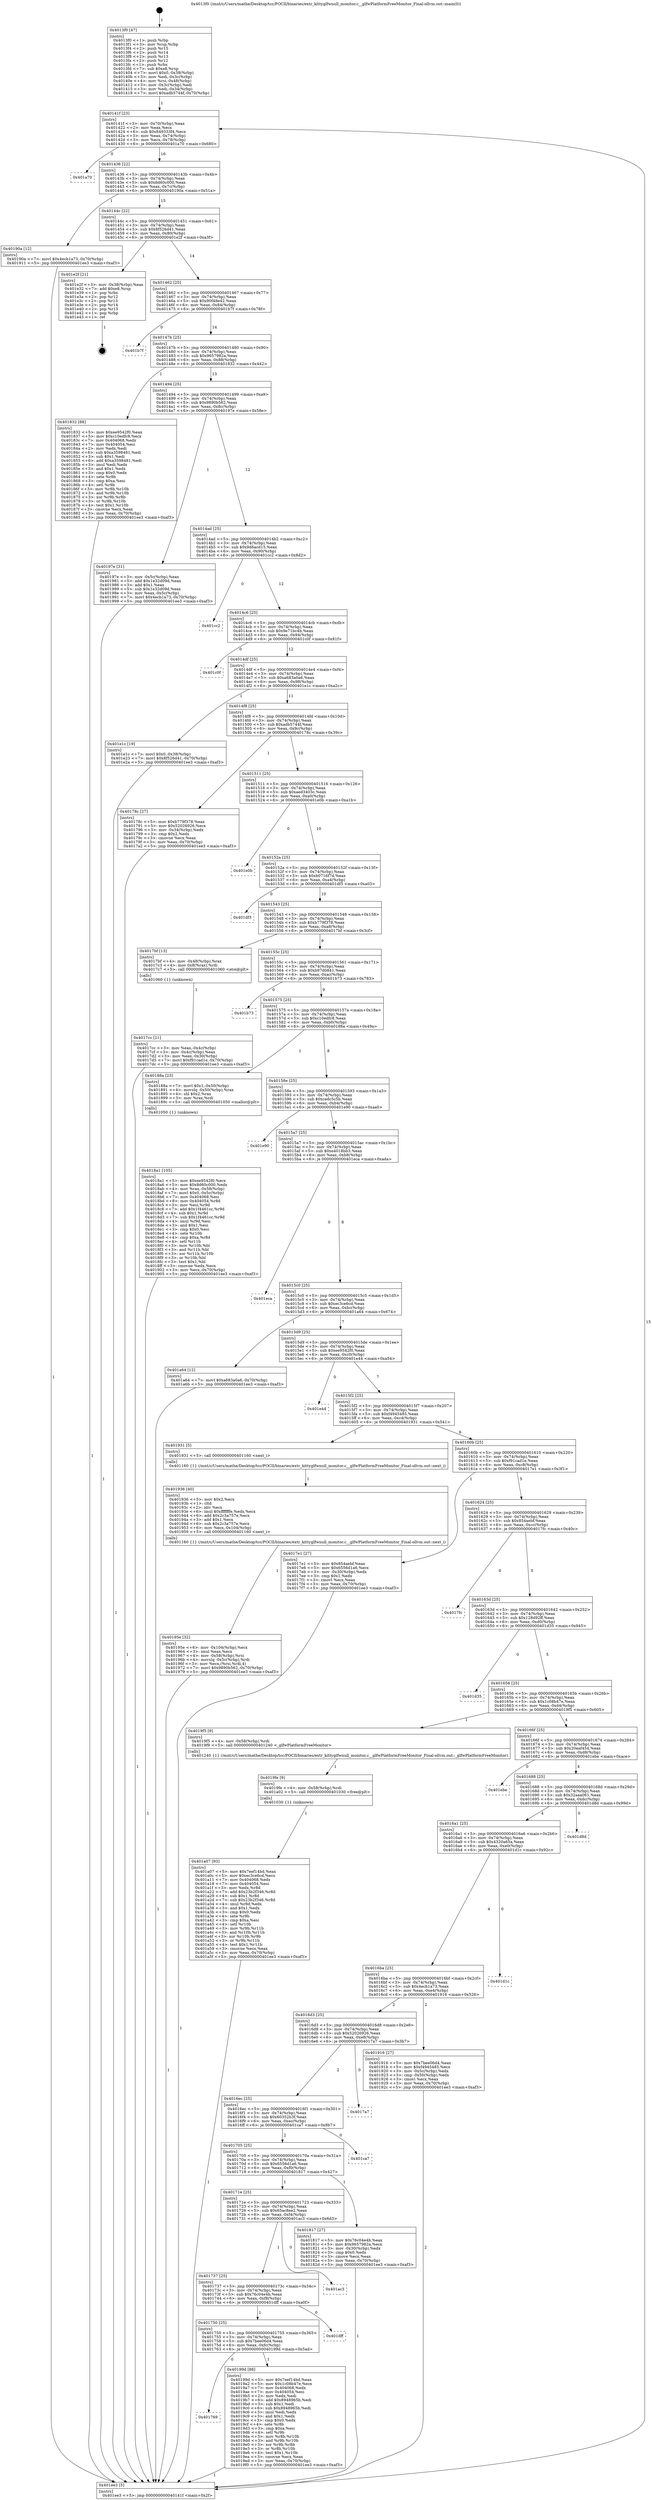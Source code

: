 digraph "0x4013f0" {
  label = "0x4013f0 (/mnt/c/Users/mathe/Desktop/tcc/POCII/binaries/extr_kittyglfwnull_monitor.c__glfwPlatformFreeMonitor_Final-ollvm.out::main(0))"
  labelloc = "t"
  node[shape=record]

  Entry [label="",width=0.3,height=0.3,shape=circle,fillcolor=black,style=filled]
  "0x40141f" [label="{
     0x40141f [23]\l
     | [instrs]\l
     &nbsp;&nbsp;0x40141f \<+3\>: mov -0x70(%rbp),%eax\l
     &nbsp;&nbsp;0x401422 \<+2\>: mov %eax,%ecx\l
     &nbsp;&nbsp;0x401424 \<+6\>: sub $0x849333f4,%ecx\l
     &nbsp;&nbsp;0x40142a \<+3\>: mov %eax,-0x74(%rbp)\l
     &nbsp;&nbsp;0x40142d \<+3\>: mov %ecx,-0x78(%rbp)\l
     &nbsp;&nbsp;0x401430 \<+6\>: je 0000000000401a70 \<main+0x680\>\l
  }"]
  "0x401a70" [label="{
     0x401a70\l
  }", style=dashed]
  "0x401436" [label="{
     0x401436 [22]\l
     | [instrs]\l
     &nbsp;&nbsp;0x401436 \<+5\>: jmp 000000000040143b \<main+0x4b\>\l
     &nbsp;&nbsp;0x40143b \<+3\>: mov -0x74(%rbp),%eax\l
     &nbsp;&nbsp;0x40143e \<+5\>: sub $0x8d60c000,%eax\l
     &nbsp;&nbsp;0x401443 \<+3\>: mov %eax,-0x7c(%rbp)\l
     &nbsp;&nbsp;0x401446 \<+6\>: je 000000000040190a \<main+0x51a\>\l
  }"]
  Exit [label="",width=0.3,height=0.3,shape=circle,fillcolor=black,style=filled,peripheries=2]
  "0x40190a" [label="{
     0x40190a [12]\l
     | [instrs]\l
     &nbsp;&nbsp;0x40190a \<+7\>: movl $0x4ecb1a73,-0x70(%rbp)\l
     &nbsp;&nbsp;0x401911 \<+5\>: jmp 0000000000401ee3 \<main+0xaf3\>\l
  }"]
  "0x40144c" [label="{
     0x40144c [22]\l
     | [instrs]\l
     &nbsp;&nbsp;0x40144c \<+5\>: jmp 0000000000401451 \<main+0x61\>\l
     &nbsp;&nbsp;0x401451 \<+3\>: mov -0x74(%rbp),%eax\l
     &nbsp;&nbsp;0x401454 \<+5\>: sub $0x8f526d41,%eax\l
     &nbsp;&nbsp;0x401459 \<+3\>: mov %eax,-0x80(%rbp)\l
     &nbsp;&nbsp;0x40145c \<+6\>: je 0000000000401e2f \<main+0xa3f\>\l
  }"]
  "0x401a07" [label="{
     0x401a07 [93]\l
     | [instrs]\l
     &nbsp;&nbsp;0x401a07 \<+5\>: mov $0x7eef14bd,%eax\l
     &nbsp;&nbsp;0x401a0c \<+5\>: mov $0xec3ce6cd,%ecx\l
     &nbsp;&nbsp;0x401a11 \<+7\>: mov 0x404068,%edx\l
     &nbsp;&nbsp;0x401a18 \<+7\>: mov 0x404054,%esi\l
     &nbsp;&nbsp;0x401a1f \<+3\>: mov %edx,%r8d\l
     &nbsp;&nbsp;0x401a22 \<+7\>: add $0x23b2f346,%r8d\l
     &nbsp;&nbsp;0x401a29 \<+4\>: sub $0x1,%r8d\l
     &nbsp;&nbsp;0x401a2d \<+7\>: sub $0x23b2f346,%r8d\l
     &nbsp;&nbsp;0x401a34 \<+4\>: imul %r8d,%edx\l
     &nbsp;&nbsp;0x401a38 \<+3\>: and $0x1,%edx\l
     &nbsp;&nbsp;0x401a3b \<+3\>: cmp $0x0,%edx\l
     &nbsp;&nbsp;0x401a3e \<+4\>: sete %r9b\l
     &nbsp;&nbsp;0x401a42 \<+3\>: cmp $0xa,%esi\l
     &nbsp;&nbsp;0x401a45 \<+4\>: setl %r10b\l
     &nbsp;&nbsp;0x401a49 \<+3\>: mov %r9b,%r11b\l
     &nbsp;&nbsp;0x401a4c \<+3\>: and %r10b,%r11b\l
     &nbsp;&nbsp;0x401a4f \<+3\>: xor %r10b,%r9b\l
     &nbsp;&nbsp;0x401a52 \<+3\>: or %r9b,%r11b\l
     &nbsp;&nbsp;0x401a55 \<+4\>: test $0x1,%r11b\l
     &nbsp;&nbsp;0x401a59 \<+3\>: cmovne %ecx,%eax\l
     &nbsp;&nbsp;0x401a5c \<+3\>: mov %eax,-0x70(%rbp)\l
     &nbsp;&nbsp;0x401a5f \<+5\>: jmp 0000000000401ee3 \<main+0xaf3\>\l
  }"]
  "0x401e2f" [label="{
     0x401e2f [21]\l
     | [instrs]\l
     &nbsp;&nbsp;0x401e2f \<+3\>: mov -0x38(%rbp),%eax\l
     &nbsp;&nbsp;0x401e32 \<+7\>: add $0xe8,%rsp\l
     &nbsp;&nbsp;0x401e39 \<+1\>: pop %rbx\l
     &nbsp;&nbsp;0x401e3a \<+2\>: pop %r12\l
     &nbsp;&nbsp;0x401e3c \<+2\>: pop %r13\l
     &nbsp;&nbsp;0x401e3e \<+2\>: pop %r14\l
     &nbsp;&nbsp;0x401e40 \<+2\>: pop %r15\l
     &nbsp;&nbsp;0x401e42 \<+1\>: pop %rbp\l
     &nbsp;&nbsp;0x401e43 \<+1\>: ret\l
  }"]
  "0x401462" [label="{
     0x401462 [25]\l
     | [instrs]\l
     &nbsp;&nbsp;0x401462 \<+5\>: jmp 0000000000401467 \<main+0x77\>\l
     &nbsp;&nbsp;0x401467 \<+3\>: mov -0x74(%rbp),%eax\l
     &nbsp;&nbsp;0x40146a \<+5\>: sub $0x90f48e42,%eax\l
     &nbsp;&nbsp;0x40146f \<+6\>: mov %eax,-0x84(%rbp)\l
     &nbsp;&nbsp;0x401475 \<+6\>: je 0000000000401b7f \<main+0x78f\>\l
  }"]
  "0x4019fe" [label="{
     0x4019fe [9]\l
     | [instrs]\l
     &nbsp;&nbsp;0x4019fe \<+4\>: mov -0x58(%rbp),%rdi\l
     &nbsp;&nbsp;0x401a02 \<+5\>: call 0000000000401030 \<free@plt\>\l
     | [calls]\l
     &nbsp;&nbsp;0x401030 \{1\} (unknown)\l
  }"]
  "0x401b7f" [label="{
     0x401b7f\l
  }", style=dashed]
  "0x40147b" [label="{
     0x40147b [25]\l
     | [instrs]\l
     &nbsp;&nbsp;0x40147b \<+5\>: jmp 0000000000401480 \<main+0x90\>\l
     &nbsp;&nbsp;0x401480 \<+3\>: mov -0x74(%rbp),%eax\l
     &nbsp;&nbsp;0x401483 \<+5\>: sub $0x9657982a,%eax\l
     &nbsp;&nbsp;0x401488 \<+6\>: mov %eax,-0x88(%rbp)\l
     &nbsp;&nbsp;0x40148e \<+6\>: je 0000000000401832 \<main+0x442\>\l
  }"]
  "0x401769" [label="{
     0x401769\l
  }", style=dashed]
  "0x401832" [label="{
     0x401832 [88]\l
     | [instrs]\l
     &nbsp;&nbsp;0x401832 \<+5\>: mov $0xee9542f0,%eax\l
     &nbsp;&nbsp;0x401837 \<+5\>: mov $0xc10edfc8,%ecx\l
     &nbsp;&nbsp;0x40183c \<+7\>: mov 0x404068,%edx\l
     &nbsp;&nbsp;0x401843 \<+7\>: mov 0x404054,%esi\l
     &nbsp;&nbsp;0x40184a \<+2\>: mov %edx,%edi\l
     &nbsp;&nbsp;0x40184c \<+6\>: sub $0xa3598481,%edi\l
     &nbsp;&nbsp;0x401852 \<+3\>: sub $0x1,%edi\l
     &nbsp;&nbsp;0x401855 \<+6\>: add $0xa3598481,%edi\l
     &nbsp;&nbsp;0x40185b \<+3\>: imul %edi,%edx\l
     &nbsp;&nbsp;0x40185e \<+3\>: and $0x1,%edx\l
     &nbsp;&nbsp;0x401861 \<+3\>: cmp $0x0,%edx\l
     &nbsp;&nbsp;0x401864 \<+4\>: sete %r8b\l
     &nbsp;&nbsp;0x401868 \<+3\>: cmp $0xa,%esi\l
     &nbsp;&nbsp;0x40186b \<+4\>: setl %r9b\l
     &nbsp;&nbsp;0x40186f \<+3\>: mov %r8b,%r10b\l
     &nbsp;&nbsp;0x401872 \<+3\>: and %r9b,%r10b\l
     &nbsp;&nbsp;0x401875 \<+3\>: xor %r9b,%r8b\l
     &nbsp;&nbsp;0x401878 \<+3\>: or %r8b,%r10b\l
     &nbsp;&nbsp;0x40187b \<+4\>: test $0x1,%r10b\l
     &nbsp;&nbsp;0x40187f \<+3\>: cmovne %ecx,%eax\l
     &nbsp;&nbsp;0x401882 \<+3\>: mov %eax,-0x70(%rbp)\l
     &nbsp;&nbsp;0x401885 \<+5\>: jmp 0000000000401ee3 \<main+0xaf3\>\l
  }"]
  "0x401494" [label="{
     0x401494 [25]\l
     | [instrs]\l
     &nbsp;&nbsp;0x401494 \<+5\>: jmp 0000000000401499 \<main+0xa9\>\l
     &nbsp;&nbsp;0x401499 \<+3\>: mov -0x74(%rbp),%eax\l
     &nbsp;&nbsp;0x40149c \<+5\>: sub $0x9890b562,%eax\l
     &nbsp;&nbsp;0x4014a1 \<+6\>: mov %eax,-0x8c(%rbp)\l
     &nbsp;&nbsp;0x4014a7 \<+6\>: je 000000000040197e \<main+0x58e\>\l
  }"]
  "0x40199d" [label="{
     0x40199d [88]\l
     | [instrs]\l
     &nbsp;&nbsp;0x40199d \<+5\>: mov $0x7eef14bd,%eax\l
     &nbsp;&nbsp;0x4019a2 \<+5\>: mov $0x1c08b47e,%ecx\l
     &nbsp;&nbsp;0x4019a7 \<+7\>: mov 0x404068,%edx\l
     &nbsp;&nbsp;0x4019ae \<+7\>: mov 0x404054,%esi\l
     &nbsp;&nbsp;0x4019b5 \<+2\>: mov %edx,%edi\l
     &nbsp;&nbsp;0x4019b7 \<+6\>: add $0x8948965b,%edi\l
     &nbsp;&nbsp;0x4019bd \<+3\>: sub $0x1,%edi\l
     &nbsp;&nbsp;0x4019c0 \<+6\>: sub $0x8948965b,%edi\l
     &nbsp;&nbsp;0x4019c6 \<+3\>: imul %edi,%edx\l
     &nbsp;&nbsp;0x4019c9 \<+3\>: and $0x1,%edx\l
     &nbsp;&nbsp;0x4019cc \<+3\>: cmp $0x0,%edx\l
     &nbsp;&nbsp;0x4019cf \<+4\>: sete %r8b\l
     &nbsp;&nbsp;0x4019d3 \<+3\>: cmp $0xa,%esi\l
     &nbsp;&nbsp;0x4019d6 \<+4\>: setl %r9b\l
     &nbsp;&nbsp;0x4019da \<+3\>: mov %r8b,%r10b\l
     &nbsp;&nbsp;0x4019dd \<+3\>: and %r9b,%r10b\l
     &nbsp;&nbsp;0x4019e0 \<+3\>: xor %r9b,%r8b\l
     &nbsp;&nbsp;0x4019e3 \<+3\>: or %r8b,%r10b\l
     &nbsp;&nbsp;0x4019e6 \<+4\>: test $0x1,%r10b\l
     &nbsp;&nbsp;0x4019ea \<+3\>: cmovne %ecx,%eax\l
     &nbsp;&nbsp;0x4019ed \<+3\>: mov %eax,-0x70(%rbp)\l
     &nbsp;&nbsp;0x4019f0 \<+5\>: jmp 0000000000401ee3 \<main+0xaf3\>\l
  }"]
  "0x40197e" [label="{
     0x40197e [31]\l
     | [instrs]\l
     &nbsp;&nbsp;0x40197e \<+3\>: mov -0x5c(%rbp),%eax\l
     &nbsp;&nbsp;0x401981 \<+5\>: add $0x1e32d09d,%eax\l
     &nbsp;&nbsp;0x401986 \<+3\>: add $0x1,%eax\l
     &nbsp;&nbsp;0x401989 \<+5\>: sub $0x1e32d09d,%eax\l
     &nbsp;&nbsp;0x40198e \<+3\>: mov %eax,-0x5c(%rbp)\l
     &nbsp;&nbsp;0x401991 \<+7\>: movl $0x4ecb1a73,-0x70(%rbp)\l
     &nbsp;&nbsp;0x401998 \<+5\>: jmp 0000000000401ee3 \<main+0xaf3\>\l
  }"]
  "0x4014ad" [label="{
     0x4014ad [25]\l
     | [instrs]\l
     &nbsp;&nbsp;0x4014ad \<+5\>: jmp 00000000004014b2 \<main+0xc2\>\l
     &nbsp;&nbsp;0x4014b2 \<+3\>: mov -0x74(%rbp),%eax\l
     &nbsp;&nbsp;0x4014b5 \<+5\>: sub $0x9d6acd15,%eax\l
     &nbsp;&nbsp;0x4014ba \<+6\>: mov %eax,-0x90(%rbp)\l
     &nbsp;&nbsp;0x4014c0 \<+6\>: je 0000000000401cc2 \<main+0x8d2\>\l
  }"]
  "0x401750" [label="{
     0x401750 [25]\l
     | [instrs]\l
     &nbsp;&nbsp;0x401750 \<+5\>: jmp 0000000000401755 \<main+0x365\>\l
     &nbsp;&nbsp;0x401755 \<+3\>: mov -0x74(%rbp),%eax\l
     &nbsp;&nbsp;0x401758 \<+5\>: sub $0x7bee06d4,%eax\l
     &nbsp;&nbsp;0x40175d \<+6\>: mov %eax,-0xfc(%rbp)\l
     &nbsp;&nbsp;0x401763 \<+6\>: je 000000000040199d \<main+0x5ad\>\l
  }"]
  "0x401cc2" [label="{
     0x401cc2\l
  }", style=dashed]
  "0x4014c6" [label="{
     0x4014c6 [25]\l
     | [instrs]\l
     &nbsp;&nbsp;0x4014c6 \<+5\>: jmp 00000000004014cb \<main+0xdb\>\l
     &nbsp;&nbsp;0x4014cb \<+3\>: mov -0x74(%rbp),%eax\l
     &nbsp;&nbsp;0x4014ce \<+5\>: sub $0x9e71bc4b,%eax\l
     &nbsp;&nbsp;0x4014d3 \<+6\>: mov %eax,-0x94(%rbp)\l
     &nbsp;&nbsp;0x4014d9 \<+6\>: je 0000000000401c0f \<main+0x81f\>\l
  }"]
  "0x401dff" [label="{
     0x401dff\l
  }", style=dashed]
  "0x401c0f" [label="{
     0x401c0f\l
  }", style=dashed]
  "0x4014df" [label="{
     0x4014df [25]\l
     | [instrs]\l
     &nbsp;&nbsp;0x4014df \<+5\>: jmp 00000000004014e4 \<main+0xf4\>\l
     &nbsp;&nbsp;0x4014e4 \<+3\>: mov -0x74(%rbp),%eax\l
     &nbsp;&nbsp;0x4014e7 \<+5\>: sub $0xa683a0a6,%eax\l
     &nbsp;&nbsp;0x4014ec \<+6\>: mov %eax,-0x98(%rbp)\l
     &nbsp;&nbsp;0x4014f2 \<+6\>: je 0000000000401e1c \<main+0xa2c\>\l
  }"]
  "0x401737" [label="{
     0x401737 [25]\l
     | [instrs]\l
     &nbsp;&nbsp;0x401737 \<+5\>: jmp 000000000040173c \<main+0x34c\>\l
     &nbsp;&nbsp;0x40173c \<+3\>: mov -0x74(%rbp),%eax\l
     &nbsp;&nbsp;0x40173f \<+5\>: sub $0x76c04e4b,%eax\l
     &nbsp;&nbsp;0x401744 \<+6\>: mov %eax,-0xf8(%rbp)\l
     &nbsp;&nbsp;0x40174a \<+6\>: je 0000000000401dff \<main+0xa0f\>\l
  }"]
  "0x401e1c" [label="{
     0x401e1c [19]\l
     | [instrs]\l
     &nbsp;&nbsp;0x401e1c \<+7\>: movl $0x0,-0x38(%rbp)\l
     &nbsp;&nbsp;0x401e23 \<+7\>: movl $0x8f526d41,-0x70(%rbp)\l
     &nbsp;&nbsp;0x401e2a \<+5\>: jmp 0000000000401ee3 \<main+0xaf3\>\l
  }"]
  "0x4014f8" [label="{
     0x4014f8 [25]\l
     | [instrs]\l
     &nbsp;&nbsp;0x4014f8 \<+5\>: jmp 00000000004014fd \<main+0x10d\>\l
     &nbsp;&nbsp;0x4014fd \<+3\>: mov -0x74(%rbp),%eax\l
     &nbsp;&nbsp;0x401500 \<+5\>: sub $0xadb5744f,%eax\l
     &nbsp;&nbsp;0x401505 \<+6\>: mov %eax,-0x9c(%rbp)\l
     &nbsp;&nbsp;0x40150b \<+6\>: je 000000000040178c \<main+0x39c\>\l
  }"]
  "0x401ac3" [label="{
     0x401ac3\l
  }", style=dashed]
  "0x40178c" [label="{
     0x40178c [27]\l
     | [instrs]\l
     &nbsp;&nbsp;0x40178c \<+5\>: mov $0xb779f378,%eax\l
     &nbsp;&nbsp;0x401791 \<+5\>: mov $0x52026926,%ecx\l
     &nbsp;&nbsp;0x401796 \<+3\>: mov -0x34(%rbp),%edx\l
     &nbsp;&nbsp;0x401799 \<+3\>: cmp $0x2,%edx\l
     &nbsp;&nbsp;0x40179c \<+3\>: cmovne %ecx,%eax\l
     &nbsp;&nbsp;0x40179f \<+3\>: mov %eax,-0x70(%rbp)\l
     &nbsp;&nbsp;0x4017a2 \<+5\>: jmp 0000000000401ee3 \<main+0xaf3\>\l
  }"]
  "0x401511" [label="{
     0x401511 [25]\l
     | [instrs]\l
     &nbsp;&nbsp;0x401511 \<+5\>: jmp 0000000000401516 \<main+0x126\>\l
     &nbsp;&nbsp;0x401516 \<+3\>: mov -0x74(%rbp),%eax\l
     &nbsp;&nbsp;0x401519 \<+5\>: sub $0xaed3403c,%eax\l
     &nbsp;&nbsp;0x40151e \<+6\>: mov %eax,-0xa0(%rbp)\l
     &nbsp;&nbsp;0x401524 \<+6\>: je 0000000000401e0b \<main+0xa1b\>\l
  }"]
  "0x401ee3" [label="{
     0x401ee3 [5]\l
     | [instrs]\l
     &nbsp;&nbsp;0x401ee3 \<+5\>: jmp 000000000040141f \<main+0x2f\>\l
  }"]
  "0x4013f0" [label="{
     0x4013f0 [47]\l
     | [instrs]\l
     &nbsp;&nbsp;0x4013f0 \<+1\>: push %rbp\l
     &nbsp;&nbsp;0x4013f1 \<+3\>: mov %rsp,%rbp\l
     &nbsp;&nbsp;0x4013f4 \<+2\>: push %r15\l
     &nbsp;&nbsp;0x4013f6 \<+2\>: push %r14\l
     &nbsp;&nbsp;0x4013f8 \<+2\>: push %r13\l
     &nbsp;&nbsp;0x4013fa \<+2\>: push %r12\l
     &nbsp;&nbsp;0x4013fc \<+1\>: push %rbx\l
     &nbsp;&nbsp;0x4013fd \<+7\>: sub $0xe8,%rsp\l
     &nbsp;&nbsp;0x401404 \<+7\>: movl $0x0,-0x38(%rbp)\l
     &nbsp;&nbsp;0x40140b \<+3\>: mov %edi,-0x3c(%rbp)\l
     &nbsp;&nbsp;0x40140e \<+4\>: mov %rsi,-0x48(%rbp)\l
     &nbsp;&nbsp;0x401412 \<+3\>: mov -0x3c(%rbp),%edi\l
     &nbsp;&nbsp;0x401415 \<+3\>: mov %edi,-0x34(%rbp)\l
     &nbsp;&nbsp;0x401418 \<+7\>: movl $0xadb5744f,-0x70(%rbp)\l
  }"]
  "0x40195e" [label="{
     0x40195e [32]\l
     | [instrs]\l
     &nbsp;&nbsp;0x40195e \<+6\>: mov -0x104(%rbp),%ecx\l
     &nbsp;&nbsp;0x401964 \<+3\>: imul %eax,%ecx\l
     &nbsp;&nbsp;0x401967 \<+4\>: mov -0x58(%rbp),%rsi\l
     &nbsp;&nbsp;0x40196b \<+4\>: movslq -0x5c(%rbp),%rdi\l
     &nbsp;&nbsp;0x40196f \<+3\>: mov %ecx,(%rsi,%rdi,4)\l
     &nbsp;&nbsp;0x401972 \<+7\>: movl $0x9890b562,-0x70(%rbp)\l
     &nbsp;&nbsp;0x401979 \<+5\>: jmp 0000000000401ee3 \<main+0xaf3\>\l
  }"]
  "0x401e0b" [label="{
     0x401e0b\l
  }", style=dashed]
  "0x40152a" [label="{
     0x40152a [25]\l
     | [instrs]\l
     &nbsp;&nbsp;0x40152a \<+5\>: jmp 000000000040152f \<main+0x13f\>\l
     &nbsp;&nbsp;0x40152f \<+3\>: mov -0x74(%rbp),%eax\l
     &nbsp;&nbsp;0x401532 \<+5\>: sub $0xb0716f7d,%eax\l
     &nbsp;&nbsp;0x401537 \<+6\>: mov %eax,-0xa4(%rbp)\l
     &nbsp;&nbsp;0x40153d \<+6\>: je 0000000000401df3 \<main+0xa03\>\l
  }"]
  "0x401936" [label="{
     0x401936 [40]\l
     | [instrs]\l
     &nbsp;&nbsp;0x401936 \<+5\>: mov $0x2,%ecx\l
     &nbsp;&nbsp;0x40193b \<+1\>: cltd\l
     &nbsp;&nbsp;0x40193c \<+2\>: idiv %ecx\l
     &nbsp;&nbsp;0x40193e \<+6\>: imul $0xfffffffe,%edx,%ecx\l
     &nbsp;&nbsp;0x401944 \<+6\>: add $0x2c3a757e,%ecx\l
     &nbsp;&nbsp;0x40194a \<+3\>: add $0x1,%ecx\l
     &nbsp;&nbsp;0x40194d \<+6\>: sub $0x2c3a757e,%ecx\l
     &nbsp;&nbsp;0x401953 \<+6\>: mov %ecx,-0x104(%rbp)\l
     &nbsp;&nbsp;0x401959 \<+5\>: call 0000000000401160 \<next_i\>\l
     | [calls]\l
     &nbsp;&nbsp;0x401160 \{1\} (/mnt/c/Users/mathe/Desktop/tcc/POCII/binaries/extr_kittyglfwnull_monitor.c__glfwPlatformFreeMonitor_Final-ollvm.out::next_i)\l
  }"]
  "0x401df3" [label="{
     0x401df3\l
  }", style=dashed]
  "0x401543" [label="{
     0x401543 [25]\l
     | [instrs]\l
     &nbsp;&nbsp;0x401543 \<+5\>: jmp 0000000000401548 \<main+0x158\>\l
     &nbsp;&nbsp;0x401548 \<+3\>: mov -0x74(%rbp),%eax\l
     &nbsp;&nbsp;0x40154b \<+5\>: sub $0xb779f378,%eax\l
     &nbsp;&nbsp;0x401550 \<+6\>: mov %eax,-0xa8(%rbp)\l
     &nbsp;&nbsp;0x401556 \<+6\>: je 00000000004017bf \<main+0x3cf\>\l
  }"]
  "0x4018a1" [label="{
     0x4018a1 [105]\l
     | [instrs]\l
     &nbsp;&nbsp;0x4018a1 \<+5\>: mov $0xee9542f0,%ecx\l
     &nbsp;&nbsp;0x4018a6 \<+5\>: mov $0x8d60c000,%edx\l
     &nbsp;&nbsp;0x4018ab \<+4\>: mov %rax,-0x58(%rbp)\l
     &nbsp;&nbsp;0x4018af \<+7\>: movl $0x0,-0x5c(%rbp)\l
     &nbsp;&nbsp;0x4018b6 \<+7\>: mov 0x404068,%esi\l
     &nbsp;&nbsp;0x4018bd \<+8\>: mov 0x404054,%r8d\l
     &nbsp;&nbsp;0x4018c5 \<+3\>: mov %esi,%r9d\l
     &nbsp;&nbsp;0x4018c8 \<+7\>: add $0x1f4461cc,%r9d\l
     &nbsp;&nbsp;0x4018cf \<+4\>: sub $0x1,%r9d\l
     &nbsp;&nbsp;0x4018d3 \<+7\>: sub $0x1f4461cc,%r9d\l
     &nbsp;&nbsp;0x4018da \<+4\>: imul %r9d,%esi\l
     &nbsp;&nbsp;0x4018de \<+3\>: and $0x1,%esi\l
     &nbsp;&nbsp;0x4018e1 \<+3\>: cmp $0x0,%esi\l
     &nbsp;&nbsp;0x4018e4 \<+4\>: sete %r10b\l
     &nbsp;&nbsp;0x4018e8 \<+4\>: cmp $0xa,%r8d\l
     &nbsp;&nbsp;0x4018ec \<+4\>: setl %r11b\l
     &nbsp;&nbsp;0x4018f0 \<+3\>: mov %r10b,%bl\l
     &nbsp;&nbsp;0x4018f3 \<+3\>: and %r11b,%bl\l
     &nbsp;&nbsp;0x4018f6 \<+3\>: xor %r11b,%r10b\l
     &nbsp;&nbsp;0x4018f9 \<+3\>: or %r10b,%bl\l
     &nbsp;&nbsp;0x4018fc \<+3\>: test $0x1,%bl\l
     &nbsp;&nbsp;0x4018ff \<+3\>: cmovne %edx,%ecx\l
     &nbsp;&nbsp;0x401902 \<+3\>: mov %ecx,-0x70(%rbp)\l
     &nbsp;&nbsp;0x401905 \<+5\>: jmp 0000000000401ee3 \<main+0xaf3\>\l
  }"]
  "0x4017bf" [label="{
     0x4017bf [13]\l
     | [instrs]\l
     &nbsp;&nbsp;0x4017bf \<+4\>: mov -0x48(%rbp),%rax\l
     &nbsp;&nbsp;0x4017c3 \<+4\>: mov 0x8(%rax),%rdi\l
     &nbsp;&nbsp;0x4017c7 \<+5\>: call 0000000000401060 \<atoi@plt\>\l
     | [calls]\l
     &nbsp;&nbsp;0x401060 \{1\} (unknown)\l
  }"]
  "0x40155c" [label="{
     0x40155c [25]\l
     | [instrs]\l
     &nbsp;&nbsp;0x40155c \<+5\>: jmp 0000000000401561 \<main+0x171\>\l
     &nbsp;&nbsp;0x401561 \<+3\>: mov -0x74(%rbp),%eax\l
     &nbsp;&nbsp;0x401564 \<+5\>: sub $0xb97d0841,%eax\l
     &nbsp;&nbsp;0x401569 \<+6\>: mov %eax,-0xac(%rbp)\l
     &nbsp;&nbsp;0x40156f \<+6\>: je 0000000000401b73 \<main+0x783\>\l
  }"]
  "0x4017cc" [label="{
     0x4017cc [21]\l
     | [instrs]\l
     &nbsp;&nbsp;0x4017cc \<+3\>: mov %eax,-0x4c(%rbp)\l
     &nbsp;&nbsp;0x4017cf \<+3\>: mov -0x4c(%rbp),%eax\l
     &nbsp;&nbsp;0x4017d2 \<+3\>: mov %eax,-0x30(%rbp)\l
     &nbsp;&nbsp;0x4017d5 \<+7\>: movl $0xf91cad1e,-0x70(%rbp)\l
     &nbsp;&nbsp;0x4017dc \<+5\>: jmp 0000000000401ee3 \<main+0xaf3\>\l
  }"]
  "0x40171e" [label="{
     0x40171e [25]\l
     | [instrs]\l
     &nbsp;&nbsp;0x40171e \<+5\>: jmp 0000000000401723 \<main+0x333\>\l
     &nbsp;&nbsp;0x401723 \<+3\>: mov -0x74(%rbp),%eax\l
     &nbsp;&nbsp;0x401726 \<+5\>: sub $0x65ac8ee2,%eax\l
     &nbsp;&nbsp;0x40172b \<+6\>: mov %eax,-0xf4(%rbp)\l
     &nbsp;&nbsp;0x401731 \<+6\>: je 0000000000401ac3 \<main+0x6d3\>\l
  }"]
  "0x401b73" [label="{
     0x401b73\l
  }", style=dashed]
  "0x401575" [label="{
     0x401575 [25]\l
     | [instrs]\l
     &nbsp;&nbsp;0x401575 \<+5\>: jmp 000000000040157a \<main+0x18a\>\l
     &nbsp;&nbsp;0x40157a \<+3\>: mov -0x74(%rbp),%eax\l
     &nbsp;&nbsp;0x40157d \<+5\>: sub $0xc10edfc8,%eax\l
     &nbsp;&nbsp;0x401582 \<+6\>: mov %eax,-0xb0(%rbp)\l
     &nbsp;&nbsp;0x401588 \<+6\>: je 000000000040188a \<main+0x49a\>\l
  }"]
  "0x401817" [label="{
     0x401817 [27]\l
     | [instrs]\l
     &nbsp;&nbsp;0x401817 \<+5\>: mov $0x76c04e4b,%eax\l
     &nbsp;&nbsp;0x40181c \<+5\>: mov $0x9657982a,%ecx\l
     &nbsp;&nbsp;0x401821 \<+3\>: mov -0x30(%rbp),%edx\l
     &nbsp;&nbsp;0x401824 \<+3\>: cmp $0x0,%edx\l
     &nbsp;&nbsp;0x401827 \<+3\>: cmove %ecx,%eax\l
     &nbsp;&nbsp;0x40182a \<+3\>: mov %eax,-0x70(%rbp)\l
     &nbsp;&nbsp;0x40182d \<+5\>: jmp 0000000000401ee3 \<main+0xaf3\>\l
  }"]
  "0x40188a" [label="{
     0x40188a [23]\l
     | [instrs]\l
     &nbsp;&nbsp;0x40188a \<+7\>: movl $0x1,-0x50(%rbp)\l
     &nbsp;&nbsp;0x401891 \<+4\>: movslq -0x50(%rbp),%rax\l
     &nbsp;&nbsp;0x401895 \<+4\>: shl $0x2,%rax\l
     &nbsp;&nbsp;0x401899 \<+3\>: mov %rax,%rdi\l
     &nbsp;&nbsp;0x40189c \<+5\>: call 0000000000401050 \<malloc@plt\>\l
     | [calls]\l
     &nbsp;&nbsp;0x401050 \{1\} (unknown)\l
  }"]
  "0x40158e" [label="{
     0x40158e [25]\l
     | [instrs]\l
     &nbsp;&nbsp;0x40158e \<+5\>: jmp 0000000000401593 \<main+0x1a3\>\l
     &nbsp;&nbsp;0x401593 \<+3\>: mov -0x74(%rbp),%eax\l
     &nbsp;&nbsp;0x401596 \<+5\>: sub $0xcedc5c5b,%eax\l
     &nbsp;&nbsp;0x40159b \<+6\>: mov %eax,-0xb4(%rbp)\l
     &nbsp;&nbsp;0x4015a1 \<+6\>: je 0000000000401e90 \<main+0xaa0\>\l
  }"]
  "0x401705" [label="{
     0x401705 [25]\l
     | [instrs]\l
     &nbsp;&nbsp;0x401705 \<+5\>: jmp 000000000040170a \<main+0x31a\>\l
     &nbsp;&nbsp;0x40170a \<+3\>: mov -0x74(%rbp),%eax\l
     &nbsp;&nbsp;0x40170d \<+5\>: sub $0x6556d1a6,%eax\l
     &nbsp;&nbsp;0x401712 \<+6\>: mov %eax,-0xf0(%rbp)\l
     &nbsp;&nbsp;0x401718 \<+6\>: je 0000000000401817 \<main+0x427\>\l
  }"]
  "0x401e90" [label="{
     0x401e90\l
  }", style=dashed]
  "0x4015a7" [label="{
     0x4015a7 [25]\l
     | [instrs]\l
     &nbsp;&nbsp;0x4015a7 \<+5\>: jmp 00000000004015ac \<main+0x1bc\>\l
     &nbsp;&nbsp;0x4015ac \<+3\>: mov -0x74(%rbp),%eax\l
     &nbsp;&nbsp;0x4015af \<+5\>: sub $0xe4018bb3,%eax\l
     &nbsp;&nbsp;0x4015b4 \<+6\>: mov %eax,-0xb8(%rbp)\l
     &nbsp;&nbsp;0x4015ba \<+6\>: je 0000000000401eca \<main+0xada\>\l
  }"]
  "0x401ca7" [label="{
     0x401ca7\l
  }", style=dashed]
  "0x401eca" [label="{
     0x401eca\l
  }", style=dashed]
  "0x4015c0" [label="{
     0x4015c0 [25]\l
     | [instrs]\l
     &nbsp;&nbsp;0x4015c0 \<+5\>: jmp 00000000004015c5 \<main+0x1d5\>\l
     &nbsp;&nbsp;0x4015c5 \<+3\>: mov -0x74(%rbp),%eax\l
     &nbsp;&nbsp;0x4015c8 \<+5\>: sub $0xec3ce6cd,%eax\l
     &nbsp;&nbsp;0x4015cd \<+6\>: mov %eax,-0xbc(%rbp)\l
     &nbsp;&nbsp;0x4015d3 \<+6\>: je 0000000000401a64 \<main+0x674\>\l
  }"]
  "0x4016ec" [label="{
     0x4016ec [25]\l
     | [instrs]\l
     &nbsp;&nbsp;0x4016ec \<+5\>: jmp 00000000004016f1 \<main+0x301\>\l
     &nbsp;&nbsp;0x4016f1 \<+3\>: mov -0x74(%rbp),%eax\l
     &nbsp;&nbsp;0x4016f4 \<+5\>: sub $0x60352b3f,%eax\l
     &nbsp;&nbsp;0x4016f9 \<+6\>: mov %eax,-0xec(%rbp)\l
     &nbsp;&nbsp;0x4016ff \<+6\>: je 0000000000401ca7 \<main+0x8b7\>\l
  }"]
  "0x401a64" [label="{
     0x401a64 [12]\l
     | [instrs]\l
     &nbsp;&nbsp;0x401a64 \<+7\>: movl $0xa683a0a6,-0x70(%rbp)\l
     &nbsp;&nbsp;0x401a6b \<+5\>: jmp 0000000000401ee3 \<main+0xaf3\>\l
  }"]
  "0x4015d9" [label="{
     0x4015d9 [25]\l
     | [instrs]\l
     &nbsp;&nbsp;0x4015d9 \<+5\>: jmp 00000000004015de \<main+0x1ee\>\l
     &nbsp;&nbsp;0x4015de \<+3\>: mov -0x74(%rbp),%eax\l
     &nbsp;&nbsp;0x4015e1 \<+5\>: sub $0xee9542f0,%eax\l
     &nbsp;&nbsp;0x4015e6 \<+6\>: mov %eax,-0xc0(%rbp)\l
     &nbsp;&nbsp;0x4015ec \<+6\>: je 0000000000401e44 \<main+0xa54\>\l
  }"]
  "0x4017a7" [label="{
     0x4017a7\l
  }", style=dashed]
  "0x401e44" [label="{
     0x401e44\l
  }", style=dashed]
  "0x4015f2" [label="{
     0x4015f2 [25]\l
     | [instrs]\l
     &nbsp;&nbsp;0x4015f2 \<+5\>: jmp 00000000004015f7 \<main+0x207\>\l
     &nbsp;&nbsp;0x4015f7 \<+3\>: mov -0x74(%rbp),%eax\l
     &nbsp;&nbsp;0x4015fa \<+5\>: sub $0xf4945485,%eax\l
     &nbsp;&nbsp;0x4015ff \<+6\>: mov %eax,-0xc4(%rbp)\l
     &nbsp;&nbsp;0x401605 \<+6\>: je 0000000000401931 \<main+0x541\>\l
  }"]
  "0x4016d3" [label="{
     0x4016d3 [25]\l
     | [instrs]\l
     &nbsp;&nbsp;0x4016d3 \<+5\>: jmp 00000000004016d8 \<main+0x2e8\>\l
     &nbsp;&nbsp;0x4016d8 \<+3\>: mov -0x74(%rbp),%eax\l
     &nbsp;&nbsp;0x4016db \<+5\>: sub $0x52026926,%eax\l
     &nbsp;&nbsp;0x4016e0 \<+6\>: mov %eax,-0xe8(%rbp)\l
     &nbsp;&nbsp;0x4016e6 \<+6\>: je 00000000004017a7 \<main+0x3b7\>\l
  }"]
  "0x401931" [label="{
     0x401931 [5]\l
     | [instrs]\l
     &nbsp;&nbsp;0x401931 \<+5\>: call 0000000000401160 \<next_i\>\l
     | [calls]\l
     &nbsp;&nbsp;0x401160 \{1\} (/mnt/c/Users/mathe/Desktop/tcc/POCII/binaries/extr_kittyglfwnull_monitor.c__glfwPlatformFreeMonitor_Final-ollvm.out::next_i)\l
  }"]
  "0x40160b" [label="{
     0x40160b [25]\l
     | [instrs]\l
     &nbsp;&nbsp;0x40160b \<+5\>: jmp 0000000000401610 \<main+0x220\>\l
     &nbsp;&nbsp;0x401610 \<+3\>: mov -0x74(%rbp),%eax\l
     &nbsp;&nbsp;0x401613 \<+5\>: sub $0xf91cad1e,%eax\l
     &nbsp;&nbsp;0x401618 \<+6\>: mov %eax,-0xc8(%rbp)\l
     &nbsp;&nbsp;0x40161e \<+6\>: je 00000000004017e1 \<main+0x3f1\>\l
  }"]
  "0x401916" [label="{
     0x401916 [27]\l
     | [instrs]\l
     &nbsp;&nbsp;0x401916 \<+5\>: mov $0x7bee06d4,%eax\l
     &nbsp;&nbsp;0x40191b \<+5\>: mov $0xf4945485,%ecx\l
     &nbsp;&nbsp;0x401920 \<+3\>: mov -0x5c(%rbp),%edx\l
     &nbsp;&nbsp;0x401923 \<+3\>: cmp -0x50(%rbp),%edx\l
     &nbsp;&nbsp;0x401926 \<+3\>: cmovl %ecx,%eax\l
     &nbsp;&nbsp;0x401929 \<+3\>: mov %eax,-0x70(%rbp)\l
     &nbsp;&nbsp;0x40192c \<+5\>: jmp 0000000000401ee3 \<main+0xaf3\>\l
  }"]
  "0x4017e1" [label="{
     0x4017e1 [27]\l
     | [instrs]\l
     &nbsp;&nbsp;0x4017e1 \<+5\>: mov $0x854aebf,%eax\l
     &nbsp;&nbsp;0x4017e6 \<+5\>: mov $0x6556d1a6,%ecx\l
     &nbsp;&nbsp;0x4017eb \<+3\>: mov -0x30(%rbp),%edx\l
     &nbsp;&nbsp;0x4017ee \<+3\>: cmp $0x1,%edx\l
     &nbsp;&nbsp;0x4017f1 \<+3\>: cmovl %ecx,%eax\l
     &nbsp;&nbsp;0x4017f4 \<+3\>: mov %eax,-0x70(%rbp)\l
     &nbsp;&nbsp;0x4017f7 \<+5\>: jmp 0000000000401ee3 \<main+0xaf3\>\l
  }"]
  "0x401624" [label="{
     0x401624 [25]\l
     | [instrs]\l
     &nbsp;&nbsp;0x401624 \<+5\>: jmp 0000000000401629 \<main+0x239\>\l
     &nbsp;&nbsp;0x401629 \<+3\>: mov -0x74(%rbp),%eax\l
     &nbsp;&nbsp;0x40162c \<+5\>: sub $0x854aebf,%eax\l
     &nbsp;&nbsp;0x401631 \<+6\>: mov %eax,-0xcc(%rbp)\l
     &nbsp;&nbsp;0x401637 \<+6\>: je 00000000004017fc \<main+0x40c\>\l
  }"]
  "0x4016ba" [label="{
     0x4016ba [25]\l
     | [instrs]\l
     &nbsp;&nbsp;0x4016ba \<+5\>: jmp 00000000004016bf \<main+0x2cf\>\l
     &nbsp;&nbsp;0x4016bf \<+3\>: mov -0x74(%rbp),%eax\l
     &nbsp;&nbsp;0x4016c2 \<+5\>: sub $0x4ecb1a73,%eax\l
     &nbsp;&nbsp;0x4016c7 \<+6\>: mov %eax,-0xe4(%rbp)\l
     &nbsp;&nbsp;0x4016cd \<+6\>: je 0000000000401916 \<main+0x526\>\l
  }"]
  "0x4017fc" [label="{
     0x4017fc\l
  }", style=dashed]
  "0x40163d" [label="{
     0x40163d [25]\l
     | [instrs]\l
     &nbsp;&nbsp;0x40163d \<+5\>: jmp 0000000000401642 \<main+0x252\>\l
     &nbsp;&nbsp;0x401642 \<+3\>: mov -0x74(%rbp),%eax\l
     &nbsp;&nbsp;0x401645 \<+5\>: sub $0x128d92ff,%eax\l
     &nbsp;&nbsp;0x40164a \<+6\>: mov %eax,-0xd0(%rbp)\l
     &nbsp;&nbsp;0x401650 \<+6\>: je 0000000000401d35 \<main+0x945\>\l
  }"]
  "0x401d1c" [label="{
     0x401d1c\l
  }", style=dashed]
  "0x401d35" [label="{
     0x401d35\l
  }", style=dashed]
  "0x401656" [label="{
     0x401656 [25]\l
     | [instrs]\l
     &nbsp;&nbsp;0x401656 \<+5\>: jmp 000000000040165b \<main+0x26b\>\l
     &nbsp;&nbsp;0x40165b \<+3\>: mov -0x74(%rbp),%eax\l
     &nbsp;&nbsp;0x40165e \<+5\>: sub $0x1c08b47e,%eax\l
     &nbsp;&nbsp;0x401663 \<+6\>: mov %eax,-0xd4(%rbp)\l
     &nbsp;&nbsp;0x401669 \<+6\>: je 00000000004019f5 \<main+0x605\>\l
  }"]
  "0x4016a1" [label="{
     0x4016a1 [25]\l
     | [instrs]\l
     &nbsp;&nbsp;0x4016a1 \<+5\>: jmp 00000000004016a6 \<main+0x2b6\>\l
     &nbsp;&nbsp;0x4016a6 \<+3\>: mov -0x74(%rbp),%eax\l
     &nbsp;&nbsp;0x4016a9 \<+5\>: sub $0x4320a65a,%eax\l
     &nbsp;&nbsp;0x4016ae \<+6\>: mov %eax,-0xe0(%rbp)\l
     &nbsp;&nbsp;0x4016b4 \<+6\>: je 0000000000401d1c \<main+0x92c\>\l
  }"]
  "0x4019f5" [label="{
     0x4019f5 [9]\l
     | [instrs]\l
     &nbsp;&nbsp;0x4019f5 \<+4\>: mov -0x58(%rbp),%rdi\l
     &nbsp;&nbsp;0x4019f9 \<+5\>: call 0000000000401240 \<_glfwPlatformFreeMonitor\>\l
     | [calls]\l
     &nbsp;&nbsp;0x401240 \{1\} (/mnt/c/Users/mathe/Desktop/tcc/POCII/binaries/extr_kittyglfwnull_monitor.c__glfwPlatformFreeMonitor_Final-ollvm.out::_glfwPlatformFreeMonitor)\l
  }"]
  "0x40166f" [label="{
     0x40166f [25]\l
     | [instrs]\l
     &nbsp;&nbsp;0x40166f \<+5\>: jmp 0000000000401674 \<main+0x284\>\l
     &nbsp;&nbsp;0x401674 \<+3\>: mov -0x74(%rbp),%eax\l
     &nbsp;&nbsp;0x401677 \<+5\>: sub $0x20eaf454,%eax\l
     &nbsp;&nbsp;0x40167c \<+6\>: mov %eax,-0xd8(%rbp)\l
     &nbsp;&nbsp;0x401682 \<+6\>: je 0000000000401ebe \<main+0xace\>\l
  }"]
  "0x401d8d" [label="{
     0x401d8d\l
  }", style=dashed]
  "0x401ebe" [label="{
     0x401ebe\l
  }", style=dashed]
  "0x401688" [label="{
     0x401688 [25]\l
     | [instrs]\l
     &nbsp;&nbsp;0x401688 \<+5\>: jmp 000000000040168d \<main+0x29d\>\l
     &nbsp;&nbsp;0x40168d \<+3\>: mov -0x74(%rbp),%eax\l
     &nbsp;&nbsp;0x401690 \<+5\>: sub $0x32aaa061,%eax\l
     &nbsp;&nbsp;0x401695 \<+6\>: mov %eax,-0xdc(%rbp)\l
     &nbsp;&nbsp;0x40169b \<+6\>: je 0000000000401d8d \<main+0x99d\>\l
  }"]
  Entry -> "0x4013f0" [label=" 1"]
  "0x40141f" -> "0x401a70" [label=" 0"]
  "0x40141f" -> "0x401436" [label=" 16"]
  "0x401e2f" -> Exit [label=" 1"]
  "0x401436" -> "0x40190a" [label=" 1"]
  "0x401436" -> "0x40144c" [label=" 15"]
  "0x401e1c" -> "0x401ee3" [label=" 1"]
  "0x40144c" -> "0x401e2f" [label=" 1"]
  "0x40144c" -> "0x401462" [label=" 14"]
  "0x401a64" -> "0x401ee3" [label=" 1"]
  "0x401462" -> "0x401b7f" [label=" 0"]
  "0x401462" -> "0x40147b" [label=" 14"]
  "0x401a07" -> "0x401ee3" [label=" 1"]
  "0x40147b" -> "0x401832" [label=" 1"]
  "0x40147b" -> "0x401494" [label=" 13"]
  "0x4019fe" -> "0x401a07" [label=" 1"]
  "0x401494" -> "0x40197e" [label=" 1"]
  "0x401494" -> "0x4014ad" [label=" 12"]
  "0x4019f5" -> "0x4019fe" [label=" 1"]
  "0x4014ad" -> "0x401cc2" [label=" 0"]
  "0x4014ad" -> "0x4014c6" [label=" 12"]
  "0x401750" -> "0x401769" [label=" 0"]
  "0x4014c6" -> "0x401c0f" [label=" 0"]
  "0x4014c6" -> "0x4014df" [label=" 12"]
  "0x401750" -> "0x40199d" [label=" 1"]
  "0x4014df" -> "0x401e1c" [label=" 1"]
  "0x4014df" -> "0x4014f8" [label=" 11"]
  "0x401737" -> "0x401750" [label=" 1"]
  "0x4014f8" -> "0x40178c" [label=" 1"]
  "0x4014f8" -> "0x401511" [label=" 10"]
  "0x40178c" -> "0x401ee3" [label=" 1"]
  "0x4013f0" -> "0x40141f" [label=" 1"]
  "0x401ee3" -> "0x40141f" [label=" 15"]
  "0x401737" -> "0x401dff" [label=" 0"]
  "0x401511" -> "0x401e0b" [label=" 0"]
  "0x401511" -> "0x40152a" [label=" 10"]
  "0x40171e" -> "0x401737" [label=" 1"]
  "0x40152a" -> "0x401df3" [label=" 0"]
  "0x40152a" -> "0x401543" [label=" 10"]
  "0x40171e" -> "0x401ac3" [label=" 0"]
  "0x401543" -> "0x4017bf" [label=" 1"]
  "0x401543" -> "0x40155c" [label=" 9"]
  "0x4017bf" -> "0x4017cc" [label=" 1"]
  "0x4017cc" -> "0x401ee3" [label=" 1"]
  "0x40199d" -> "0x401ee3" [label=" 1"]
  "0x40155c" -> "0x401b73" [label=" 0"]
  "0x40155c" -> "0x401575" [label=" 9"]
  "0x40197e" -> "0x401ee3" [label=" 1"]
  "0x401575" -> "0x40188a" [label=" 1"]
  "0x401575" -> "0x40158e" [label=" 8"]
  "0x40195e" -> "0x401ee3" [label=" 1"]
  "0x40158e" -> "0x401e90" [label=" 0"]
  "0x40158e" -> "0x4015a7" [label=" 8"]
  "0x401931" -> "0x401936" [label=" 1"]
  "0x4015a7" -> "0x401eca" [label=" 0"]
  "0x4015a7" -> "0x4015c0" [label=" 8"]
  "0x401916" -> "0x401ee3" [label=" 2"]
  "0x4015c0" -> "0x401a64" [label=" 1"]
  "0x4015c0" -> "0x4015d9" [label=" 7"]
  "0x4018a1" -> "0x401ee3" [label=" 1"]
  "0x4015d9" -> "0x401e44" [label=" 0"]
  "0x4015d9" -> "0x4015f2" [label=" 7"]
  "0x40188a" -> "0x4018a1" [label=" 1"]
  "0x4015f2" -> "0x401931" [label=" 1"]
  "0x4015f2" -> "0x40160b" [label=" 6"]
  "0x401817" -> "0x401ee3" [label=" 1"]
  "0x40160b" -> "0x4017e1" [label=" 1"]
  "0x40160b" -> "0x401624" [label=" 5"]
  "0x4017e1" -> "0x401ee3" [label=" 1"]
  "0x401705" -> "0x40171e" [label=" 1"]
  "0x401624" -> "0x4017fc" [label=" 0"]
  "0x401624" -> "0x40163d" [label=" 5"]
  "0x401936" -> "0x40195e" [label=" 1"]
  "0x40163d" -> "0x401d35" [label=" 0"]
  "0x40163d" -> "0x401656" [label=" 5"]
  "0x4016ec" -> "0x401705" [label=" 2"]
  "0x401656" -> "0x4019f5" [label=" 1"]
  "0x401656" -> "0x40166f" [label=" 4"]
  "0x40190a" -> "0x401ee3" [label=" 1"]
  "0x40166f" -> "0x401ebe" [label=" 0"]
  "0x40166f" -> "0x401688" [label=" 4"]
  "0x4016d3" -> "0x4016ec" [label=" 2"]
  "0x401688" -> "0x401d8d" [label=" 0"]
  "0x401688" -> "0x4016a1" [label=" 4"]
  "0x4016ec" -> "0x401ca7" [label=" 0"]
  "0x4016a1" -> "0x401d1c" [label=" 0"]
  "0x4016a1" -> "0x4016ba" [label=" 4"]
  "0x401705" -> "0x401817" [label=" 1"]
  "0x4016ba" -> "0x401916" [label=" 2"]
  "0x4016ba" -> "0x4016d3" [label=" 2"]
  "0x401832" -> "0x401ee3" [label=" 1"]
  "0x4016d3" -> "0x4017a7" [label=" 0"]
}
